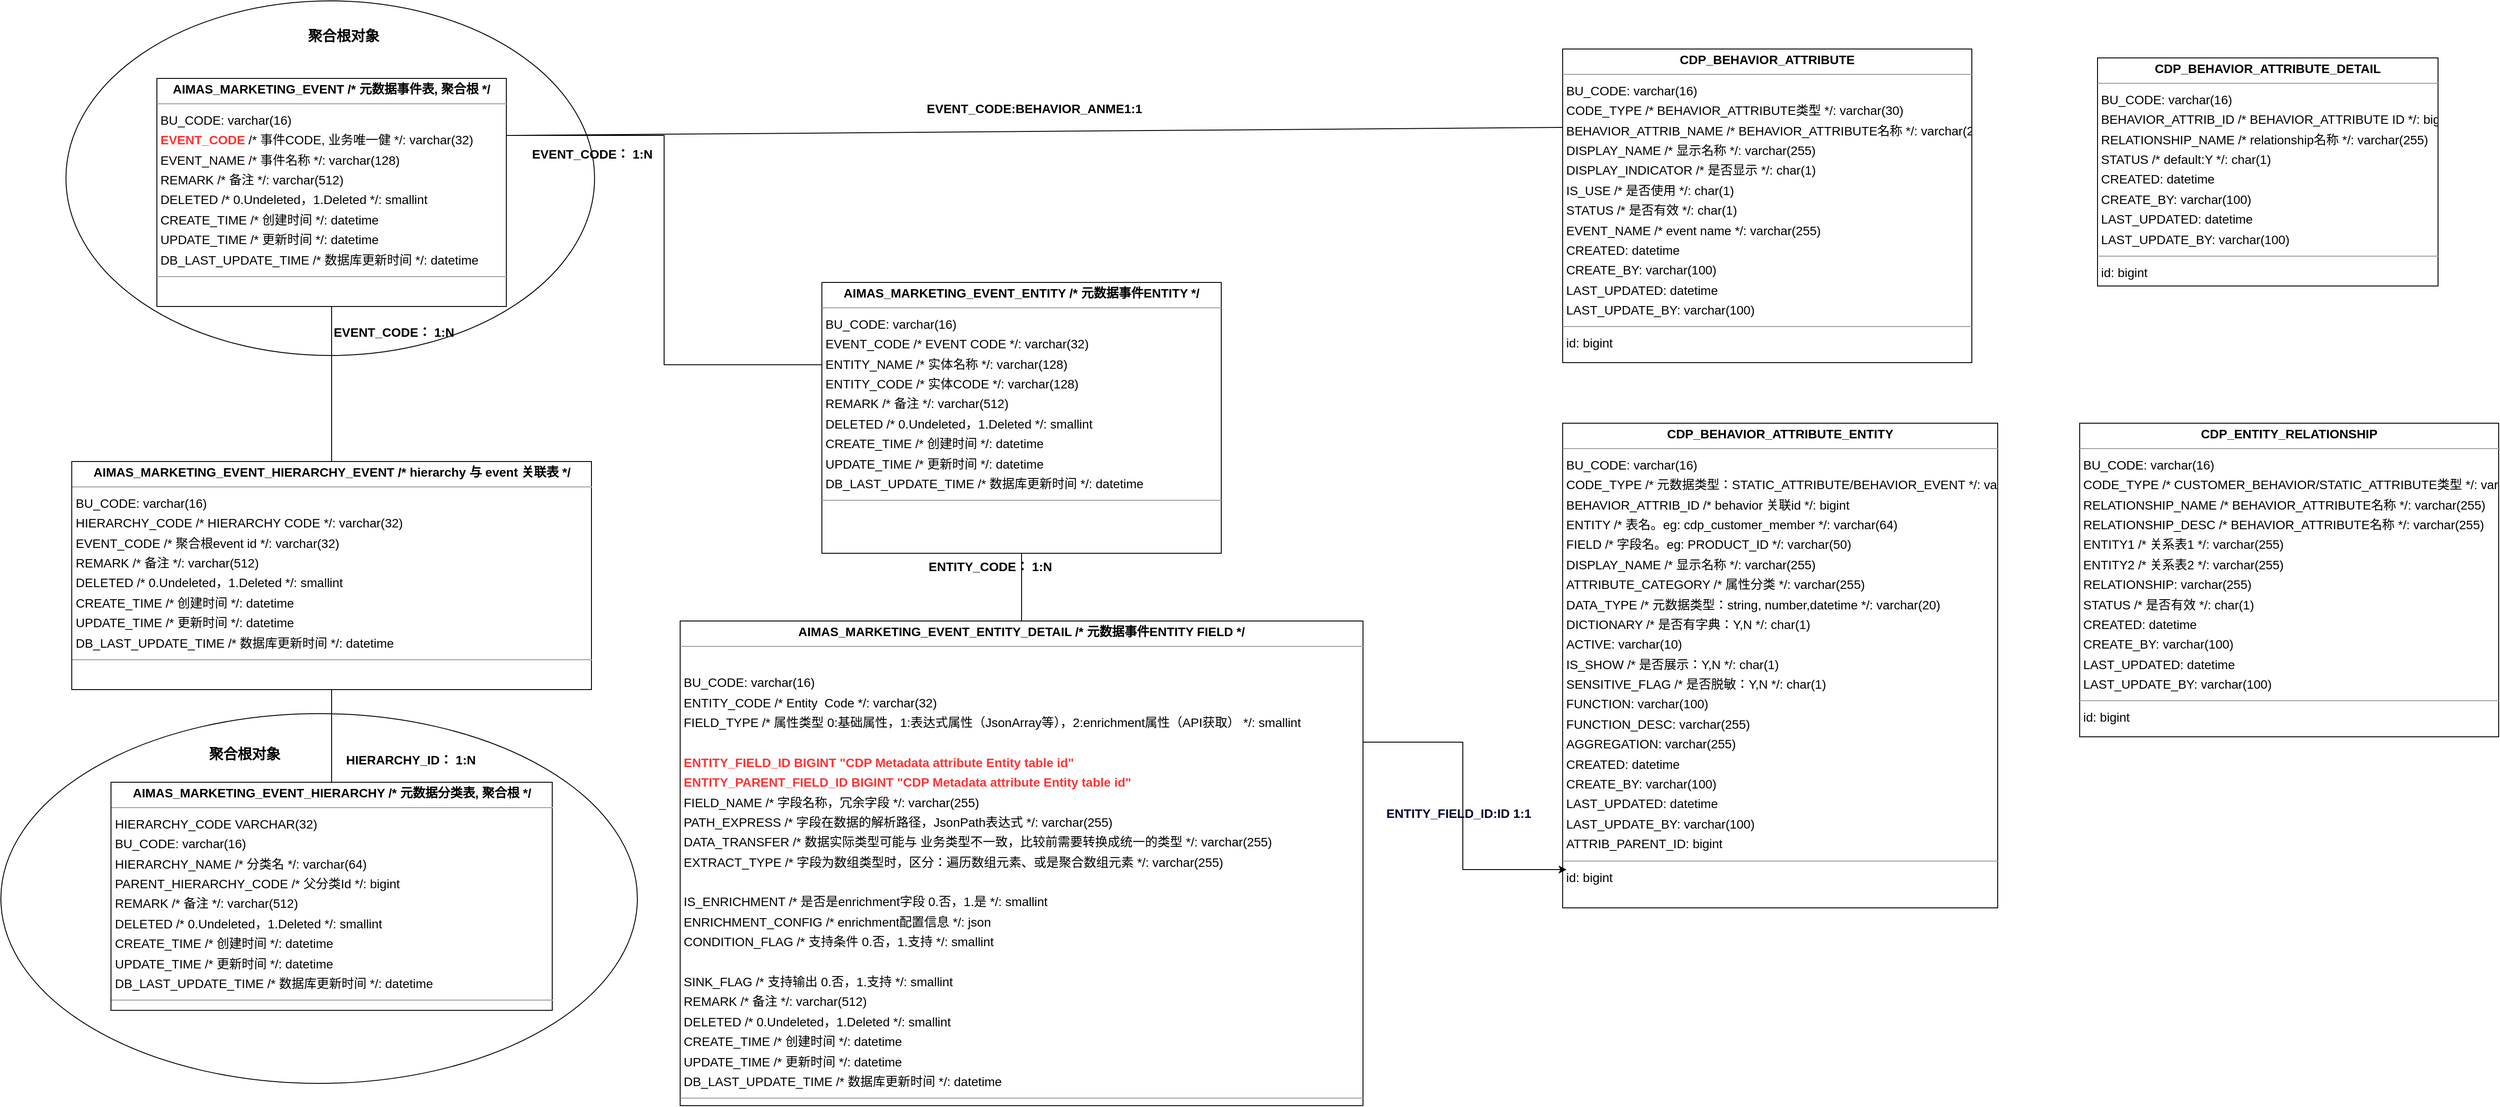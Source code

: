 <mxfile version="25.0.3">
  <diagram id="cqwV5BeqLcHTLlFLxRYO" name="第 1 页">
    <mxGraphModel dx="2532" dy="1280" grid="0" gridSize="10" guides="1" tooltips="1" connect="1" arrows="1" fold="1" page="0" pageScale="1" pageWidth="827" pageHeight="1169" background="none" math="0" shadow="0">
      <root>
        <mxCell id="0" />
        <mxCell id="1" parent="0" />
        <mxCell id="M25IuV4nw5WfZ7Z8QbzV-4" value="" style="ellipse;whiteSpace=wrap;html=1;" vertex="1" parent="1">
          <mxGeometry x="-885" y="443" width="714" height="415" as="geometry" />
        </mxCell>
        <mxCell id="M25IuV4nw5WfZ7Z8QbzV-2" value="" style="ellipse;whiteSpace=wrap;html=1;" vertex="1" parent="1">
          <mxGeometry x="-812" y="-357" width="593" height="398" as="geometry" />
        </mxCell>
        <mxCell id="node4" value="&lt;p style=&quot;margin:0px;margin-top:4px;text-align:center;&quot;&gt;&lt;b&gt;AIMAS_MARKETING_EVENT  /* 元数据事件表, 聚合根 */&lt;/b&gt;&lt;/p&gt;&lt;hr size=&quot;1&quot;&gt;&lt;p style=&quot;margin:0 0 0 4px;line-height:1.6;&quot;&gt; BU_CODE: varchar(16)&lt;br&gt;&lt;b&gt;&lt;font color=&quot;#ff3333&quot;&gt; EVENT_CODE&lt;/font&gt;&lt;/b&gt;  /* 事件CODE, 业务唯一健 */: varchar(32)&lt;br&gt; EVENT_NAME  /* 事件名称 */: varchar(128)&lt;br&gt; REMARK  /* 备注 */: varchar(512)&lt;br&gt; DELETED  /* 0.Undeleted，1.Deleted */: smallint&lt;br&gt; CREATE_TIME  /* 创建时间 */: datetime&lt;br&gt; UPDATE_TIME  /* 更新时间 */: datetime&lt;br&gt; DB_LAST_UPDATE_TIME  /* 数据库更新时间 */: datetime&lt;/p&gt;&lt;hr size=&quot;1&quot;&gt;&lt;p style=&quot;margin:0 0 0 4px;line-height:1.6;&quot;&gt;&lt;br&gt;&lt;/p&gt;" style="verticalAlign=top;align=left;overflow=fill;fontSize=14;fontFamily=Helvetica;html=1;rounded=0;shadow=0;comic=0;labelBackgroundColor=none;strokeWidth=1;" parent="1" vertex="1">
          <mxGeometry x="-710" y="-270" width="392" height="256" as="geometry" />
        </mxCell>
        <mxCell id="qb2hyEgqlL1vapCNd26Y-2" style="edgeStyle=orthogonalEdgeStyle;rounded=0;orthogonalLoop=1;jettySize=auto;html=1;entryX=1;entryY=0.25;entryDx=0;entryDy=0;exitX=-0.001;exitY=0.304;exitDx=0;exitDy=0;exitPerimeter=0;endArrow=none;endFill=0;" parent="1" source="node1" target="node4" edge="1">
          <mxGeometry relative="1" as="geometry" />
        </mxCell>
        <mxCell id="node1" value="&lt;p style=&quot;margin:0px;margin-top:4px;text-align:center;&quot;&gt;&lt;b&gt;AIMAS_MARKETING_EVENT_ENTITY  /* 元数据事件ENTITY */&lt;/b&gt;&lt;/p&gt;&lt;hr size=&quot;1&quot;&gt;&lt;p style=&quot;margin:0 0 0 4px;line-height:1.6;&quot;&gt;BU_CODE: varchar(16)&lt;br&gt;&lt;/p&gt;&lt;p style=&quot;margin:0 0 0 4px;line-height:1.6;&quot;&gt; EVENT_CODE  /* EVENT CODE */: varchar(32)&lt;br&gt; ENTITY_NAME  /* 实体名称 */: varchar(128)&lt;br&gt; ENTITY_CODE  /* 实体CODE */: varchar(128)&lt;br&gt; REMARK  /* 备注 */: varchar(512)&lt;br&gt; DELETED  /* 0.Undeleted，1.Deleted */: smallint&lt;br&gt; CREATE_TIME  /* 创建时间 */: datetime&lt;br&gt; UPDATE_TIME  /* 更新时间 */: datetime&lt;br&gt; DB_LAST_UPDATE_TIME  /* 数据库更新时间 */: datetime&lt;/p&gt;&lt;hr size=&quot;1&quot;&gt;&lt;p style=&quot;margin:0 0 0 4px;line-height:1.6;&quot;&gt;&lt;br&gt;&lt;/p&gt;" style="verticalAlign=top;align=left;overflow=fill;fontSize=14;fontFamily=Helvetica;html=1;rounded=0;shadow=0;comic=0;labelBackgroundColor=none;strokeWidth=1;" parent="1" vertex="1">
          <mxGeometry x="36" y="-41" width="448" height="304" as="geometry" />
        </mxCell>
        <mxCell id="qb2hyEgqlL1vapCNd26Y-4" style="edgeStyle=orthogonalEdgeStyle;rounded=0;orthogonalLoop=1;jettySize=auto;html=1;endArrow=none;endFill=0;" parent="1" source="node2" target="node1" edge="1">
          <mxGeometry relative="1" as="geometry" />
        </mxCell>
        <mxCell id="node2" value="&lt;p style=&quot;margin:0px;margin-top:4px;text-align:center;&quot;&gt;&lt;b&gt;AIMAS_MARKETING_EVENT_ENTITY_DETAIL /* 元数据事件ENTITY FIELD */&lt;/b&gt;&lt;/p&gt;&lt;hr size=&quot;1&quot;&gt;&lt;p style=&quot;margin:0 0 0 4px;line-height:1.6;&quot;&gt;&lt;br&gt;&lt;/p&gt;&lt;p style=&quot;margin:0 0 0 4px;line-height:1.6;&quot;&gt; BU_CODE: varchar(16)&lt;br&gt; ENTITY_CODE /* Entity &amp;nbsp;Code */: varchar(32)&lt;br&gt; FIELD_TYPE  /* 属性类型 0:基础属性，1:表达式属性（JsonArray等），2:enrichment属性（API获取） */: smallint&lt;/p&gt;&lt;p style=&quot;margin:0 0 0 4px;line-height:1.6;&quot;&gt;&lt;br&gt;&lt;/p&gt;&lt;p style=&quot;margin:0 0 0 4px;line-height:1.6;&quot;&gt;&lt;font color=&quot;#ff3333&quot;&gt;&lt;b&gt;ENTITY_FIELD_ID BIGINT &quot;CDP Metadata attribute Entity table id&quot;&lt;/b&gt;&lt;/font&gt;&lt;/p&gt;&lt;p style=&quot;margin:0 0 0 4px;line-height:1.6;&quot;&gt;&lt;b style=&quot;caret-color: rgb(255, 51, 51); color: rgb(255, 51, 51);&quot;&gt;ENTITY_PARENT_FIELD_ID BIGINT &quot;CDP Metadata attribute Entity table id&quot;&lt;/b&gt;&lt;font color=&quot;#ff3333&quot;&gt;&lt;span style=&quot;caret-color: rgb(255, 51, 51);&quot;&gt;&lt;b&gt;&lt;br&gt;&lt;/b&gt;&lt;/span&gt;&lt;/font&gt; FIELD_NAME  /* 字段名称，冗余字段 */: varchar(255)&lt;br&gt; PATH_EXPRESS  /* 字段在数据的解析路径，JsonPath表达式 */: varchar(255)&lt;br&gt; DATA_TRANSFER  /* 数据实际类型可能与 业务类型不一致，比较前需要转换成统一的类型 */: varchar(255)&lt;br&gt; EXTRACT_TYPE  /* 字段为数组类型时，区分：遍历数组元素、或是聚合数组元素 */: varchar(255)&lt;br&gt;&lt;br&gt; IS_ENRICHMENT  /* 是否是enrichment字段 0.否，1.是 */: smallint&lt;br&gt; ENRICHMENT_CONFIG  /* enrichment配置信息 */: json&lt;br&gt; CONDITION_FLAG  /* 支持条件 0.否，1.支持 */: smallint&lt;/p&gt;&lt;p style=&quot;margin:0 0 0 4px;line-height:1.6;&quot;&gt;&lt;br&gt; SINK_FLAG  /* 支持输出 0.否，1.支持 */: smallint&lt;br&gt; REMARK  /* 备注 */: varchar(512)&lt;br&gt; DELETED  /* 0.Undeleted，1.Deleted */: smallint&lt;br&gt; CREATE_TIME  /* 创建时间 */: datetime&lt;br&gt; UPDATE_TIME  /* 更新时间 */: datetime&lt;br&gt; DB_LAST_UPDATE_TIME  /* 数据库更新时间 */: datetime&lt;/p&gt;&lt;hr size=&quot;1&quot;&gt;&lt;p style=&quot;margin:0 0 0 4px;line-height:1.6;&quot;&gt;&lt;br&gt;&lt;/p&gt;" style="verticalAlign=top;align=left;overflow=fill;fontSize=14;fontFamily=Helvetica;html=1;rounded=0;shadow=0;comic=0;labelBackgroundColor=none;strokeWidth=1;" parent="1" vertex="1">
          <mxGeometry x="-123" y="339" width="766" height="544" as="geometry" />
        </mxCell>
        <mxCell id="node0" value="&lt;p style=&quot;margin:0px;margin-top:4px;text-align:center;&quot;&gt;&lt;b&gt;AIMAS_MARKETING_EVENT_HIERARCHY  /* 元数据分类表, 聚合根 */&lt;/b&gt;&lt;/p&gt;&lt;hr size=&quot;1&quot;&gt;&lt;p style=&quot;margin:0 0 0 4px;line-height:1.6;&quot;&gt;HIERARCHY_CODE VARCHAR(32)&lt;/p&gt;&lt;p style=&quot;margin:0 0 0 4px;line-height:1.6;&quot;&gt; BU_CODE: varchar(16)&lt;br&gt; HIERARCHY_NAME  /* 分类名 */: varchar(64)&lt;br&gt; PARENT_HIERARCHY_CODE /* 父分类Id */: bigint&lt;br&gt; REMARK  /* 备注 */: varchar(512)&lt;br&gt; DELETED  /* 0.Undeleted，1.Deleted */: smallint&lt;br&gt; CREATE_TIME  /* 创建时间 */: datetime&lt;br&gt; UPDATE_TIME  /* 更新时间 */: datetime&lt;br&gt; DB_LAST_UPDATE_TIME  /* 数据库更新时间 */: datetime&lt;/p&gt;&lt;hr size=&quot;1&quot;&gt;&lt;p style=&quot;margin:0 0 0 4px;line-height:1.6;&quot;&gt;&lt;br&gt;&lt;/p&gt;" style="verticalAlign=top;align=left;overflow=fill;fontSize=14;fontFamily=Helvetica;html=1;rounded=0;shadow=0;comic=0;labelBackgroundColor=none;strokeWidth=1;" parent="1" vertex="1">
          <mxGeometry x="-761.5" y="520" width="495" height="256" as="geometry" />
        </mxCell>
        <mxCell id="qb2hyEgqlL1vapCNd26Y-6" style="edgeStyle=orthogonalEdgeStyle;rounded=0;orthogonalLoop=1;jettySize=auto;html=1;entryX=0.5;entryY=1;entryDx=0;entryDy=0;endArrow=none;endFill=0;" parent="1" source="node3" target="node4" edge="1">
          <mxGeometry relative="1" as="geometry" />
        </mxCell>
        <mxCell id="qb2hyEgqlL1vapCNd26Y-7" style="edgeStyle=orthogonalEdgeStyle;rounded=0;orthogonalLoop=1;jettySize=auto;html=1;endArrow=none;endFill=0;" parent="1" source="node3" target="node0" edge="1">
          <mxGeometry relative="1" as="geometry" />
        </mxCell>
        <mxCell id="node3" value="&lt;p style=&quot;margin:0px;margin-top:4px;text-align:center;&quot;&gt;&lt;b&gt;AIMAS_MARKETING_EVENT_HIERARCHY_EVENT  /* hierarchy 与 event 关联表 */&lt;/b&gt;&lt;/p&gt;&lt;hr size=&quot;1&quot;&gt;&lt;p style=&quot;margin:0 0 0 4px;line-height:1.6;&quot;&gt; BU_CODE: varchar(16)&lt;br&gt; HIERARCHY_CODE /* HIERARCHY CODE */: varchar(32)&lt;br&gt; EVENT_CODE  /* 聚合根event id  */: varchar(32)&lt;br&gt; REMARK  /* 备注 */: varchar(512)&lt;br&gt; DELETED  /* 0.Undeleted，1.Deleted */: smallint&lt;br&gt; CREATE_TIME  /* 创建时间 */: datetime&lt;br&gt; UPDATE_TIME  /* 更新时间 */: datetime&lt;br&gt; DB_LAST_UPDATE_TIME  /* 数据库更新时间 */: datetime&lt;/p&gt;&lt;hr size=&quot;1&quot;&gt;&lt;p style=&quot;margin:0 0 0 4px;line-height:1.6;&quot;&gt;&lt;br&gt;&lt;/p&gt;" style="verticalAlign=top;align=left;overflow=fill;fontSize=14;fontFamily=Helvetica;html=1;rounded=0;shadow=0;comic=0;labelBackgroundColor=none;strokeWidth=1;" parent="1" vertex="1">
          <mxGeometry x="-805.5" y="160" width="583" height="256" as="geometry" />
        </mxCell>
        <mxCell id="qb2hyEgqlL1vapCNd26Y-8" value="EVENT_CODE： 1:N" style="text;html=1;align=center;verticalAlign=middle;whiteSpace=wrap;rounded=0;fontSize=14;fontStyle=1" parent="1" vertex="1">
          <mxGeometry x="-310" y="-200" width="177" height="30" as="geometry" />
        </mxCell>
        <mxCell id="qb2hyEgqlL1vapCNd26Y-9" value="ENTITY_CODE： 1:N" style="text;html=1;align=center;verticalAlign=middle;whiteSpace=wrap;rounded=0;fontStyle=1;fontSize=14;" parent="1" vertex="1">
          <mxGeometry x="131" y="263" width="188" height="30" as="geometry" />
        </mxCell>
        <mxCell id="qb2hyEgqlL1vapCNd26Y-10" value="EVENT_CODE： 1:N" style="text;html=1;align=center;verticalAlign=middle;whiteSpace=wrap;rounded=0;fontSize=14;fontStyle=1" parent="1" vertex="1">
          <mxGeometry x="-529" width="170" height="30" as="geometry" />
        </mxCell>
        <mxCell id="qb2hyEgqlL1vapCNd26Y-11" value="HIERARCHY_ID： 1:N" style="text;html=1;align=center;verticalAlign=middle;whiteSpace=wrap;rounded=0;fontStyle=1;fontSize=14;" parent="1" vertex="1">
          <mxGeometry x="-510" y="480" width="170" height="30" as="geometry" />
        </mxCell>
        <mxCell id="M25IuV4nw5WfZ7Z8QbzV-3" value="聚合根对象" style="text;html=1;align=center;verticalAlign=middle;whiteSpace=wrap;rounded=0;fontStyle=1;fontSize=16;" vertex="1" parent="1">
          <mxGeometry x="-556" y="-333" width="111" height="30" as="geometry" />
        </mxCell>
        <mxCell id="M25IuV4nw5WfZ7Z8QbzV-5" value="聚合根对象" style="text;html=1;align=center;verticalAlign=middle;whiteSpace=wrap;rounded=0;fontStyle=1;fontSize=16;" vertex="1" parent="1">
          <mxGeometry x="-683" y="473" width="143" height="30" as="geometry" />
        </mxCell>
        <mxCell id="M25IuV4nw5WfZ7Z8QbzV-7" value="&lt;p style=&quot;margin:0px;margin-top:4px;text-align:center;&quot;&gt;&lt;b&gt;CDP_BEHAVIOR_ATTRIBUTE&lt;/b&gt;&lt;/p&gt;&lt;hr size=&quot;1&quot;/&gt;&lt;p style=&quot;margin:0 0 0 4px;line-height:1.6;&quot;&gt; BU_CODE: varchar(16)&lt;br/&gt; CODE_TYPE  /* BEHAVIOR_ATTRIBUTE类型 */: varchar(30)&lt;br/&gt; BEHAVIOR_ATTRIB_NAME  /* BEHAVIOR_ATTRIBUTE名称 */: varchar(255)&lt;br/&gt; DISPLAY_NAME  /* 显示名称 */: varchar(255)&lt;br/&gt; DISPLAY_INDICATOR  /* 是否显示 */: char(1)&lt;br/&gt; IS_USE  /* 是否使用 */: char(1)&lt;br/&gt; STATUS  /* 是否有效 */: char(1)&lt;br/&gt; EVENT_NAME  /* event name */: varchar(255)&lt;br/&gt; CREATED: datetime&lt;br/&gt; CREATE_BY: varchar(100)&lt;br/&gt; LAST_UPDATED: datetime&lt;br/&gt; LAST_UPDATE_BY: varchar(100)&lt;/p&gt;&lt;hr size=&quot;1&quot;/&gt;&lt;p style=&quot;margin:0 0 0 4px;line-height:1.6;&quot;&gt; id: bigint&lt;/p&gt;" style="verticalAlign=top;align=left;overflow=fill;fontSize=14;fontFamily=Helvetica;html=1;rounded=0;shadow=0;comic=0;labelBackgroundColor=none;strokeWidth=1;" vertex="1" parent="1">
          <mxGeometry x="867" y="-303" width="459" height="352" as="geometry" />
        </mxCell>
        <mxCell id="M25IuV4nw5WfZ7Z8QbzV-8" value="&lt;p style=&quot;margin:0px;margin-top:4px;text-align:center;&quot;&gt;&lt;b&gt;CDP_BEHAVIOR_ATTRIBUTE_DETAIL&lt;/b&gt;&lt;/p&gt;&lt;hr size=&quot;1&quot;/&gt;&lt;p style=&quot;margin:0 0 0 4px;line-height:1.6;&quot;&gt; BU_CODE: varchar(16)&lt;br/&gt; BEHAVIOR_ATTRIB_ID  /* BEHAVIOR_ATTRIBUTE ID */: bigint&lt;br/&gt; RELATIONSHIP_NAME  /* relationship名称 */: varchar(255)&lt;br/&gt; STATUS  /* default:Y */: char(1)&lt;br/&gt; CREATED: datetime&lt;br/&gt; CREATE_BY: varchar(100)&lt;br/&gt; LAST_UPDATED: datetime&lt;br/&gt; LAST_UPDATE_BY: varchar(100)&lt;/p&gt;&lt;hr size=&quot;1&quot;/&gt;&lt;p style=&quot;margin:0 0 0 4px;line-height:1.6;&quot;&gt; id: bigint&lt;/p&gt;" style="verticalAlign=top;align=left;overflow=fill;fontSize=14;fontFamily=Helvetica;html=1;rounded=0;shadow=0;comic=0;labelBackgroundColor=none;strokeWidth=1;" vertex="1" parent="1">
          <mxGeometry x="1467" y="-293" width="382" height="256" as="geometry" />
        </mxCell>
        <mxCell id="M25IuV4nw5WfZ7Z8QbzV-9" value="&lt;p style=&quot;margin:0px;margin-top:4px;text-align:center;&quot;&gt;&lt;b&gt;CDP_BEHAVIOR_ATTRIBUTE_ENTITY&lt;/b&gt;&lt;/p&gt;&lt;hr size=&quot;1&quot;/&gt;&lt;p style=&quot;margin:0 0 0 4px;line-height:1.6;&quot;&gt; BU_CODE: varchar(16)&lt;br/&gt; CODE_TYPE  /* 元数据类型：STATIC_ATTRIBUTE/BEHAVIOR_EVENT */: varchar(60)&lt;br/&gt; BEHAVIOR_ATTRIB_ID  /* behavior 关联id */: bigint&lt;br/&gt; ENTITY  /* 表名。eg: cdp_customer_member */: varchar(64)&lt;br/&gt; FIELD  /* 字段名。eg: PRODUCT_ID */: varchar(50)&lt;br/&gt; DISPLAY_NAME  /* 显示名称 */: varchar(255)&lt;br/&gt; ATTRIBUTE_CATEGORY  /* 属性分类 */: varchar(255)&lt;br/&gt; DATA_TYPE  /* 元数据类型：string, number,datetime */: varchar(20)&lt;br/&gt; DICTIONARY  /* 是否有字典：Y,N */: char(1)&lt;br/&gt; ACTIVE: varchar(10)&lt;br/&gt; IS_SHOW  /* 是否展示：Y,N */: char(1)&lt;br/&gt; SENSITIVE_FLAG  /* 是否脱敏：Y,N */: char(1)&lt;br/&gt; FUNCTION: varchar(100)&lt;br/&gt; FUNCTION_DESC: varchar(255)&lt;br/&gt; AGGREGATION: varchar(255)&lt;br/&gt; CREATED: datetime&lt;br/&gt; CREATE_BY: varchar(100)&lt;br/&gt; LAST_UPDATED: datetime&lt;br/&gt; LAST_UPDATE_BY: varchar(100)&lt;br/&gt; ATTRIB_PARENT_ID: bigint&lt;/p&gt;&lt;hr size=&quot;1&quot;/&gt;&lt;p style=&quot;margin:0 0 0 4px;line-height:1.6;&quot;&gt; id: bigint&lt;/p&gt;" style="verticalAlign=top;align=left;overflow=fill;fontSize=14;fontFamily=Helvetica;html=1;rounded=0;shadow=0;comic=0;labelBackgroundColor=none;strokeWidth=1;" vertex="1" parent="1">
          <mxGeometry x="867" y="117" width="488" height="544" as="geometry" />
        </mxCell>
        <mxCell id="M25IuV4nw5WfZ7Z8QbzV-10" value="&lt;p style=&quot;margin:0px;margin-top:4px;text-align:center;&quot;&gt;&lt;b&gt;CDP_ENTITY_RELATIONSHIP&lt;/b&gt;&lt;/p&gt;&lt;hr size=&quot;1&quot;/&gt;&lt;p style=&quot;margin:0 0 0 4px;line-height:1.6;&quot;&gt; BU_CODE: varchar(16)&lt;br/&gt; CODE_TYPE  /* CUSTOMER_BEHAVIOR/STATIC_ATTRIBUTE类型 */: varchar(30)&lt;br/&gt; RELATIONSHIP_NAME  /* BEHAVIOR_ATTRIBUTE名称 */: varchar(255)&lt;br/&gt; RELATIONSHIP_DESC  /* BEHAVIOR_ATTRIBUTE名称 */: varchar(255)&lt;br/&gt; ENTITY1  /* 关系表1 */: varchar(255)&lt;br/&gt; ENTITY2  /* 关系表2 */: varchar(255)&lt;br/&gt; RELATIONSHIP: varchar(255)&lt;br/&gt; STATUS  /* 是否有效 */: char(1)&lt;br/&gt; CREATED: datetime&lt;br/&gt; CREATE_BY: varchar(100)&lt;br/&gt; LAST_UPDATED: datetime&lt;br/&gt; LAST_UPDATE_BY: varchar(100)&lt;/p&gt;&lt;hr size=&quot;1&quot;/&gt;&lt;p style=&quot;margin:0 0 0 4px;line-height:1.6;&quot;&gt; id: bigint&lt;/p&gt;" style="verticalAlign=top;align=left;overflow=fill;fontSize=14;fontFamily=Helvetica;html=1;rounded=0;shadow=0;comic=0;labelBackgroundColor=none;strokeWidth=1;" vertex="1" parent="1">
          <mxGeometry x="1447" y="117" width="470" height="352" as="geometry" />
        </mxCell>
        <mxCell id="M25IuV4nw5WfZ7Z8QbzV-11" value="" style="endArrow=none;html=1;rounded=0;entryX=0;entryY=0.25;entryDx=0;entryDy=0;" edge="1" parent="1" target="M25IuV4nw5WfZ7Z8QbzV-7">
          <mxGeometry width="50" height="50" relative="1" as="geometry">
            <mxPoint x="-314" y="-206" as="sourcePoint" />
            <mxPoint x="823" y="-142" as="targetPoint" />
          </mxGeometry>
        </mxCell>
        <mxCell id="M25IuV4nw5WfZ7Z8QbzV-12" value="EVENT_CODE:BEHAVIOR_ANME1:1" style="text;html=1;align=center;verticalAlign=middle;whiteSpace=wrap;rounded=0;fontStyle=1;fontSize=14;" vertex="1" parent="1">
          <mxGeometry x="161" y="-251" width="227" height="30" as="geometry" />
        </mxCell>
        <mxCell id="M25IuV4nw5WfZ7Z8QbzV-13" style="edgeStyle=orthogonalEdgeStyle;rounded=0;orthogonalLoop=1;jettySize=auto;html=1;entryX=0.009;entryY=0.921;entryDx=0;entryDy=0;entryPerimeter=0;exitX=1;exitY=0.25;exitDx=0;exitDy=0;" edge="1" parent="1" source="node2" target="M25IuV4nw5WfZ7Z8QbzV-9">
          <mxGeometry relative="1" as="geometry" />
        </mxCell>
        <mxCell id="M25IuV4nw5WfZ7Z8QbzV-14" value="&lt;b style=&quot;caret-color: rgb(255, 51, 51); font-size: 14px; text-align: left; white-space: nowrap;&quot;&gt;&lt;font color=&quot;#000033&quot;&gt;ENTITY_FIELD_ID:ID 1:1&lt;/font&gt;&lt;/b&gt;" style="text;html=1;align=center;verticalAlign=middle;whiteSpace=wrap;rounded=0;" vertex="1" parent="1">
          <mxGeometry x="637" y="540" width="227" height="30" as="geometry" />
        </mxCell>
      </root>
    </mxGraphModel>
  </diagram>
</mxfile>
